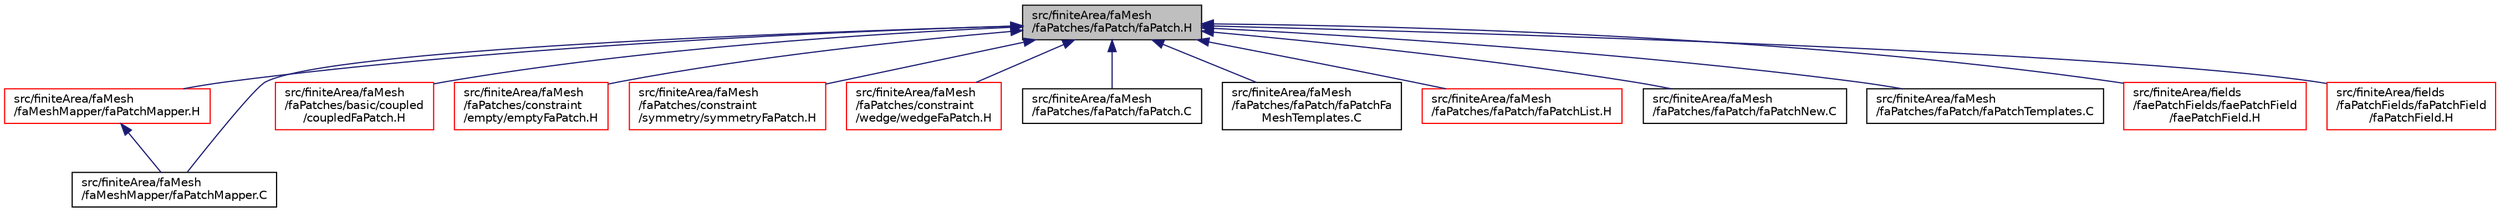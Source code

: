 digraph "src/finiteArea/faMesh/faPatches/faPatch/faPatch.H"
{
  bgcolor="transparent";
  edge [fontname="Helvetica",fontsize="10",labelfontname="Helvetica",labelfontsize="10"];
  node [fontname="Helvetica",fontsize="10",shape=record];
  Node1 [label="src/finiteArea/faMesh\l/faPatches/faPatch/faPatch.H",height=0.2,width=0.4,color="black", fillcolor="grey75", style="filled" fontcolor="black"];
  Node1 -> Node2 [dir="back",color="midnightblue",fontsize="10",style="solid",fontname="Helvetica"];
  Node2 [label="src/finiteArea/faMesh\l/faMeshMapper/faPatchMapper.H",height=0.2,width=0.4,color="red",URL="$faPatchMapper_8H.html"];
  Node2 -> Node3 [dir="back",color="midnightblue",fontsize="10",style="solid",fontname="Helvetica"];
  Node3 [label="src/finiteArea/faMesh\l/faMeshMapper/faPatchMapper.C",height=0.2,width=0.4,color="black",URL="$faPatchMapper_8C.html"];
  Node1 -> Node3 [dir="back",color="midnightblue",fontsize="10",style="solid",fontname="Helvetica"];
  Node1 -> Node4 [dir="back",color="midnightblue",fontsize="10",style="solid",fontname="Helvetica"];
  Node4 [label="src/finiteArea/faMesh\l/faPatches/basic/coupled\l/coupledFaPatch.H",height=0.2,width=0.4,color="red",URL="$coupledFaPatch_8H.html"];
  Node1 -> Node5 [dir="back",color="midnightblue",fontsize="10",style="solid",fontname="Helvetica"];
  Node5 [label="src/finiteArea/faMesh\l/faPatches/constraint\l/empty/emptyFaPatch.H",height=0.2,width=0.4,color="red",URL="$emptyFaPatch_8H.html"];
  Node1 -> Node6 [dir="back",color="midnightblue",fontsize="10",style="solid",fontname="Helvetica"];
  Node6 [label="src/finiteArea/faMesh\l/faPatches/constraint\l/symmetry/symmetryFaPatch.H",height=0.2,width=0.4,color="red",URL="$symmetryFaPatch_8H.html"];
  Node1 -> Node7 [dir="back",color="midnightblue",fontsize="10",style="solid",fontname="Helvetica"];
  Node7 [label="src/finiteArea/faMesh\l/faPatches/constraint\l/wedge/wedgeFaPatch.H",height=0.2,width=0.4,color="red",URL="$wedgeFaPatch_8H.html"];
  Node1 -> Node8 [dir="back",color="midnightblue",fontsize="10",style="solid",fontname="Helvetica"];
  Node8 [label="src/finiteArea/faMesh\l/faPatches/faPatch/faPatch.C",height=0.2,width=0.4,color="black",URL="$faPatch_8C.html"];
  Node1 -> Node9 [dir="back",color="midnightblue",fontsize="10",style="solid",fontname="Helvetica"];
  Node9 [label="src/finiteArea/faMesh\l/faPatches/faPatch/faPatchFa\lMeshTemplates.C",height=0.2,width=0.4,color="black",URL="$faPatchFaMeshTemplates_8C.html"];
  Node1 -> Node10 [dir="back",color="midnightblue",fontsize="10",style="solid",fontname="Helvetica"];
  Node10 [label="src/finiteArea/faMesh\l/faPatches/faPatch/faPatchList.H",height=0.2,width=0.4,color="red",URL="$faPatchList_8H.html"];
  Node1 -> Node11 [dir="back",color="midnightblue",fontsize="10",style="solid",fontname="Helvetica"];
  Node11 [label="src/finiteArea/faMesh\l/faPatches/faPatch/faPatchNew.C",height=0.2,width=0.4,color="black",URL="$faPatchNew_8C.html"];
  Node1 -> Node12 [dir="back",color="midnightblue",fontsize="10",style="solid",fontname="Helvetica"];
  Node12 [label="src/finiteArea/faMesh\l/faPatches/faPatch/faPatchTemplates.C",height=0.2,width=0.4,color="black",URL="$faPatchTemplates_8C.html"];
  Node1 -> Node13 [dir="back",color="midnightblue",fontsize="10",style="solid",fontname="Helvetica"];
  Node13 [label="src/finiteArea/fields\l/faePatchFields/faePatchField\l/faePatchField.H",height=0.2,width=0.4,color="red",URL="$faePatchField_8H.html"];
  Node1 -> Node14 [dir="back",color="midnightblue",fontsize="10",style="solid",fontname="Helvetica"];
  Node14 [label="src/finiteArea/fields\l/faPatchFields/faPatchField\l/faPatchField.H",height=0.2,width=0.4,color="red",URL="$faPatchField_8H.html"];
}
